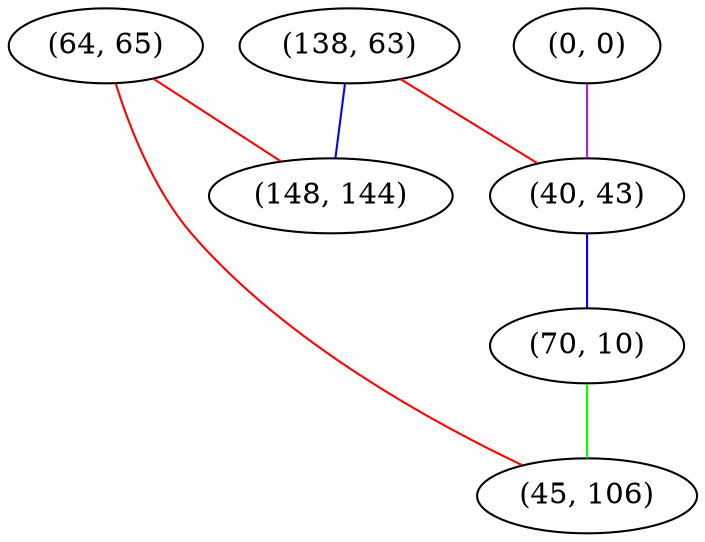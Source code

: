 graph "" {
"(64, 65)";
"(138, 63)";
"(0, 0)";
"(40, 43)";
"(70, 10)";
"(45, 106)";
"(148, 144)";
"(64, 65)" -- "(45, 106)"  [color=red, key=0, weight=1];
"(64, 65)" -- "(148, 144)"  [color=red, key=0, weight=1];
"(138, 63)" -- "(40, 43)"  [color=red, key=0, weight=1];
"(138, 63)" -- "(148, 144)"  [color=blue, key=0, weight=3];
"(0, 0)" -- "(40, 43)"  [color=purple, key=0, weight=4];
"(40, 43)" -- "(70, 10)"  [color=blue, key=0, weight=3];
"(70, 10)" -- "(45, 106)"  [color=green, key=0, weight=2];
}
